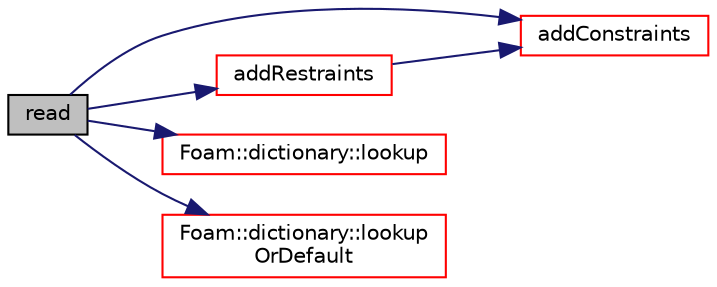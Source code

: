 digraph "read"
{
  bgcolor="transparent";
  edge [fontname="Helvetica",fontsize="10",labelfontname="Helvetica",labelfontsize="10"];
  node [fontname="Helvetica",fontsize="10",shape=record];
  rankdir="LR";
  Node1666 [label="read",height=0.2,width=0.4,color="black", fillcolor="grey75", style="filled", fontcolor="black"];
  Node1666 -> Node1667 [color="midnightblue",fontsize="10",style="solid",fontname="Helvetica"];
  Node1667 [label="addConstraints",height=0.2,width=0.4,color="red",URL="$a30805.html#a23dd71414ffe550535f783a02bea023b",tooltip="Add restraints to the motion, public to allow external. "];
  Node1666 -> Node1980 [color="midnightblue",fontsize="10",style="solid",fontname="Helvetica"];
  Node1980 [label="addRestraints",height=0.2,width=0.4,color="red",URL="$a30805.html#aab527a28d55b5ef6f92763390ca4f50d",tooltip="Add restraints to the motion, public to allow external. "];
  Node1980 -> Node1667 [color="midnightblue",fontsize="10",style="solid",fontname="Helvetica"];
  Node1666 -> Node1729 [color="midnightblue",fontsize="10",style="solid",fontname="Helvetica"];
  Node1729 [label="Foam::dictionary::lookup",height=0.2,width=0.4,color="red",URL="$a27129.html#a6a0727fa523e48977e27348663def509",tooltip="Find and return an entry data stream. "];
  Node1666 -> Node1938 [color="midnightblue",fontsize="10",style="solid",fontname="Helvetica"];
  Node1938 [label="Foam::dictionary::lookup\lOrDefault",height=0.2,width=0.4,color="red",URL="$a27129.html#a69ee064dcc6d649df523e02e5c242922",tooltip="Find and return a T,. "];
}
